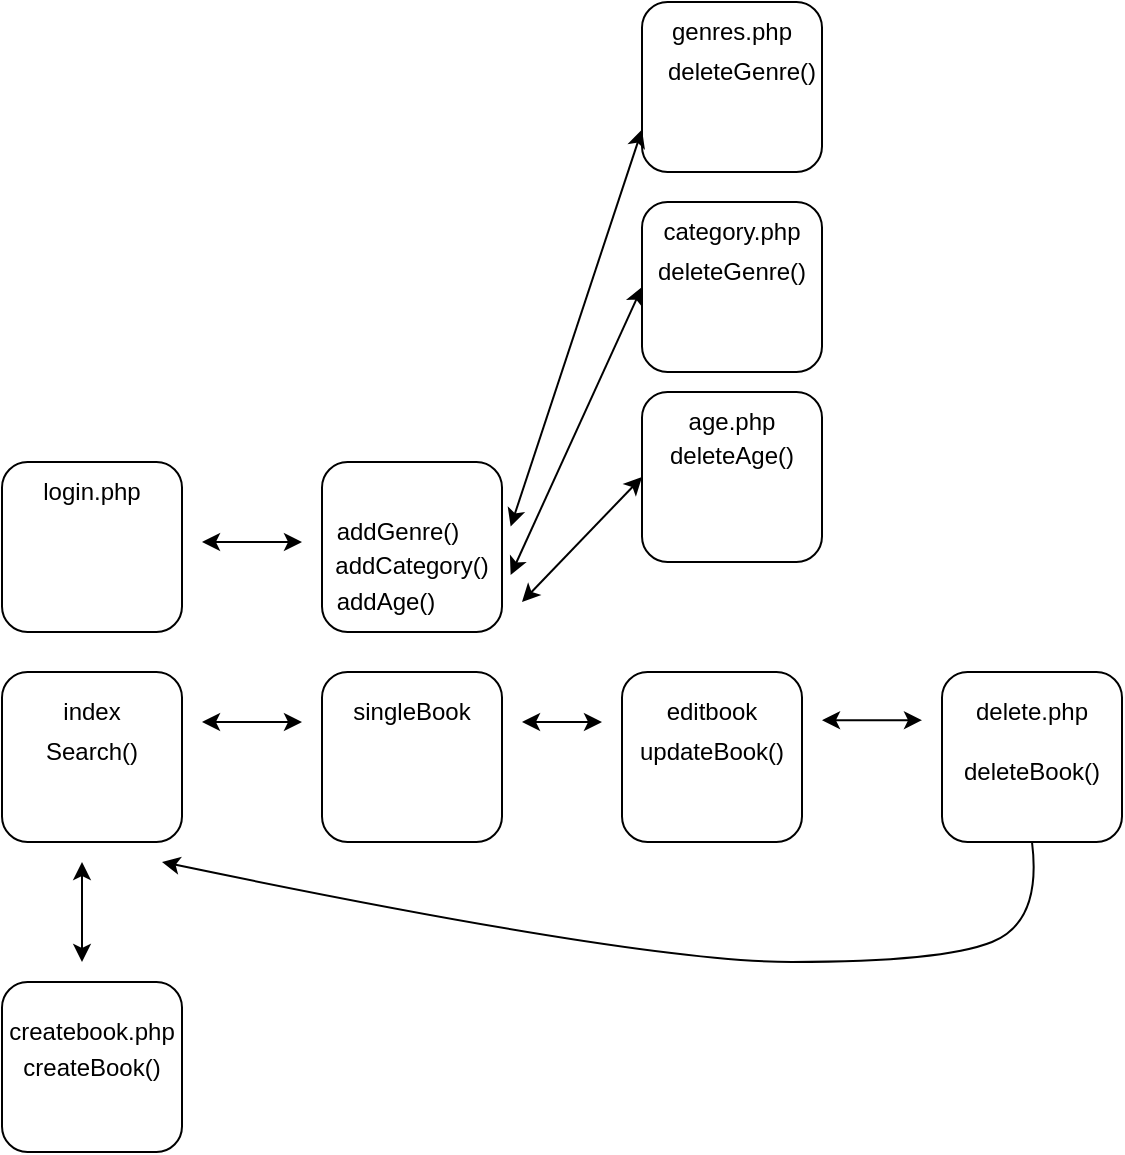 <mxfile version="20.8.17" type="onedrive" pages="4"><diagram id="C5RBs43oDa-KdzZeNtuy" name="Page-1"><mxGraphModel dx="722" dy="398" grid="1" gridSize="10" guides="1" tooltips="1" connect="1" arrows="1" fold="1" page="1" pageScale="1" pageWidth="827" pageHeight="1169" math="0" shadow="0"><root><mxCell id="WIyWlLk6GJQsqaUBKTNV-0"/><mxCell id="WIyWlLk6GJQsqaUBKTNV-1" parent="WIyWlLk6GJQsqaUBKTNV-0"/><mxCell id="ZoHgt3CBF_PtrNRYk5Ye-0" value="" style="rounded=1;whiteSpace=wrap;html=1;" vertex="1" parent="WIyWlLk6GJQsqaUBKTNV-1"><mxGeometry x="140" y="365" width="90" height="85" as="geometry"/></mxCell><mxCell id="ZoHgt3CBF_PtrNRYk5Ye-1" value="index" style="text;html=1;strokeColor=none;fillColor=none;align=center;verticalAlign=middle;whiteSpace=wrap;rounded=0;strokeWidth=4;" vertex="1" parent="WIyWlLk6GJQsqaUBKTNV-1"><mxGeometry x="155" y="370" width="60" height="30" as="geometry"/></mxCell><mxCell id="ZoHgt3CBF_PtrNRYk5Ye-5" value="" style="rounded=1;whiteSpace=wrap;html=1;" vertex="1" parent="WIyWlLk6GJQsqaUBKTNV-1"><mxGeometry x="300" y="365" width="90" height="85" as="geometry"/></mxCell><mxCell id="ZoHgt3CBF_PtrNRYk5Ye-6" value="singleBook" style="text;html=1;strokeColor=none;fillColor=none;align=center;verticalAlign=middle;whiteSpace=wrap;rounded=0;" vertex="1" parent="WIyWlLk6GJQsqaUBKTNV-1"><mxGeometry x="315" y="370" width="60" height="30" as="geometry"/></mxCell><mxCell id="ZoHgt3CBF_PtrNRYk5Ye-9" value="" style="rounded=1;whiteSpace=wrap;html=1;strokeColor=#000000;" vertex="1" parent="WIyWlLk6GJQsqaUBKTNV-1"><mxGeometry x="450" y="365" width="90" height="85" as="geometry"/></mxCell><mxCell id="ZoHgt3CBF_PtrNRYk5Ye-10" value="editbook" style="text;html=1;strokeColor=none;fillColor=none;align=center;verticalAlign=middle;whiteSpace=wrap;rounded=0;" vertex="1" parent="WIyWlLk6GJQsqaUBKTNV-1"><mxGeometry x="465" y="370" width="60" height="30" as="geometry"/></mxCell><mxCell id="8bCPog_SXZgcIsA_Pu5q-0" value="" style="endArrow=classic;startArrow=classic;html=1;rounded=0;" edge="1" parent="WIyWlLk6GJQsqaUBKTNV-1"><mxGeometry width="50" height="50" relative="1" as="geometry"><mxPoint x="240" y="390" as="sourcePoint"/><mxPoint x="290" y="390" as="targetPoint"/></mxGeometry></mxCell><mxCell id="8bCPog_SXZgcIsA_Pu5q-1" value="" style="endArrow=classic;startArrow=classic;html=1;rounded=0;" edge="1" parent="WIyWlLk6GJQsqaUBKTNV-1"><mxGeometry width="50" height="50" relative="1" as="geometry"><mxPoint x="400" y="390" as="sourcePoint"/><mxPoint x="440" y="390" as="targetPoint"/></mxGeometry></mxCell><mxCell id="8bCPog_SXZgcIsA_Pu5q-3" value="Search()" style="text;html=1;strokeColor=none;fillColor=none;align=center;verticalAlign=middle;whiteSpace=wrap;rounded=0;" vertex="1" parent="WIyWlLk6GJQsqaUBKTNV-1"><mxGeometry x="155" y="390" width="60" height="30" as="geometry"/></mxCell><mxCell id="8bCPog_SXZgcIsA_Pu5q-4" value="updateBook()" style="text;html=1;strokeColor=none;fillColor=none;align=center;verticalAlign=middle;whiteSpace=wrap;rounded=0;" vertex="1" parent="WIyWlLk6GJQsqaUBKTNV-1"><mxGeometry x="465" y="390" width="60" height="30" as="geometry"/></mxCell><mxCell id="8bCPog_SXZgcIsA_Pu5q-6" value="" style="endArrow=classic;startArrow=classic;html=1;rounded=0;" edge="1" parent="WIyWlLk6GJQsqaUBKTNV-1"><mxGeometry width="50" height="50" relative="1" as="geometry"><mxPoint x="180" y="460" as="sourcePoint"/><mxPoint x="180" y="510" as="targetPoint"/></mxGeometry></mxCell><mxCell id="8bCPog_SXZgcIsA_Pu5q-7" value="" style="rounded=1;whiteSpace=wrap;html=1;" vertex="1" parent="WIyWlLk6GJQsqaUBKTNV-1"><mxGeometry x="140" y="520" width="90" height="85" as="geometry"/></mxCell><mxCell id="8bCPog_SXZgcIsA_Pu5q-8" value="createbook.php" style="text;html=1;strokeColor=none;fillColor=none;align=center;verticalAlign=middle;whiteSpace=wrap;rounded=0;" vertex="1" parent="WIyWlLk6GJQsqaUBKTNV-1"><mxGeometry x="155" y="530" width="60" height="30" as="geometry"/></mxCell><mxCell id="8bCPog_SXZgcIsA_Pu5q-9" value="createBook()" style="text;html=1;strokeColor=none;fillColor=none;align=center;verticalAlign=middle;whiteSpace=wrap;rounded=0;" vertex="1" parent="WIyWlLk6GJQsqaUBKTNV-1"><mxGeometry x="155" y="547.5" width="60" height="30" as="geometry"/></mxCell><mxCell id="8bCPog_SXZgcIsA_Pu5q-10" value="" style="rounded=1;whiteSpace=wrap;html=1;" vertex="1" parent="WIyWlLk6GJQsqaUBKTNV-1"><mxGeometry x="140" y="260" width="90" height="85" as="geometry"/></mxCell><mxCell id="8bCPog_SXZgcIsA_Pu5q-11" value="login.php" style="text;html=1;strokeColor=none;fillColor=none;align=center;verticalAlign=middle;whiteSpace=wrap;rounded=0;" vertex="1" parent="WIyWlLk6GJQsqaUBKTNV-1"><mxGeometry x="155" y="260" width="60" height="30" as="geometry"/></mxCell><mxCell id="8bCPog_SXZgcIsA_Pu5q-12" value="" style="endArrow=classic;startArrow=classic;html=1;rounded=0;" edge="1" parent="WIyWlLk6GJQsqaUBKTNV-1"><mxGeometry width="50" height="50" relative="1" as="geometry"><mxPoint x="240" y="300" as="sourcePoint"/><mxPoint x="290" y="300" as="targetPoint"/></mxGeometry></mxCell><mxCell id="8bCPog_SXZgcIsA_Pu5q-13" value="" style="rounded=1;whiteSpace=wrap;html=1;" vertex="1" parent="WIyWlLk6GJQsqaUBKTNV-1"><mxGeometry x="300" y="260" width="90" height="85" as="geometry"/></mxCell><mxCell id="8bCPog_SXZgcIsA_Pu5q-15" value="addGenre()" style="text;html=1;strokeColor=none;fillColor=none;align=center;verticalAlign=middle;whiteSpace=wrap;rounded=0;" vertex="1" parent="WIyWlLk6GJQsqaUBKTNV-1"><mxGeometry x="308" y="280" width="60" height="30" as="geometry"/></mxCell><mxCell id="8bCPog_SXZgcIsA_Pu5q-16" value="addCategory()" style="text;html=1;strokeColor=none;fillColor=none;align=center;verticalAlign=middle;whiteSpace=wrap;rounded=0;" vertex="1" parent="WIyWlLk6GJQsqaUBKTNV-1"><mxGeometry x="315" y="297" width="60" height="30" as="geometry"/></mxCell><mxCell id="8bCPog_SXZgcIsA_Pu5q-17" value="addAge()" style="text;html=1;strokeColor=none;fillColor=none;align=center;verticalAlign=middle;whiteSpace=wrap;rounded=0;" vertex="1" parent="WIyWlLk6GJQsqaUBKTNV-1"><mxGeometry x="302" y="315" width="60" height="30" as="geometry"/></mxCell><mxCell id="8bCPog_SXZgcIsA_Pu5q-18" value="" style="rounded=1;whiteSpace=wrap;html=1;" vertex="1" parent="WIyWlLk6GJQsqaUBKTNV-1"><mxGeometry x="610" y="365" width="90" height="85" as="geometry"/></mxCell><mxCell id="8bCPog_SXZgcIsA_Pu5q-19" value="" style="endArrow=classic;startArrow=classic;html=1;rounded=0;" edge="1" parent="WIyWlLk6GJQsqaUBKTNV-1"><mxGeometry width="50" height="50" relative="1" as="geometry"><mxPoint x="550" y="389.09" as="sourcePoint"/><mxPoint x="600" y="389.09" as="targetPoint"/></mxGeometry></mxCell><mxCell id="8bCPog_SXZgcIsA_Pu5q-20" value="deleteBook()" style="text;html=1;strokeColor=none;fillColor=none;align=center;verticalAlign=middle;whiteSpace=wrap;rounded=0;" vertex="1" parent="WIyWlLk6GJQsqaUBKTNV-1"><mxGeometry x="625" y="400" width="60" height="30" as="geometry"/></mxCell><mxCell id="8bCPog_SXZgcIsA_Pu5q-21" value="delete.php" style="text;html=1;strokeColor=none;fillColor=none;align=center;verticalAlign=middle;whiteSpace=wrap;rounded=0;" vertex="1" parent="WIyWlLk6GJQsqaUBKTNV-1"><mxGeometry x="625" y="370" width="60" height="30" as="geometry"/></mxCell><mxCell id="8bCPog_SXZgcIsA_Pu5q-22" value="" style="rounded=1;whiteSpace=wrap;html=1;" vertex="1" parent="WIyWlLk6GJQsqaUBKTNV-1"><mxGeometry x="460" y="130" width="90" height="85" as="geometry"/></mxCell><mxCell id="8bCPog_SXZgcIsA_Pu5q-23" value="" style="endArrow=classic;startArrow=classic;html=1;rounded=0;entryX=0;entryY=0.5;entryDx=0;entryDy=0;" edge="1" parent="WIyWlLk6GJQsqaUBKTNV-1" target="8bCPog_SXZgcIsA_Pu5q-25"><mxGeometry width="50" height="50" relative="1" as="geometry"><mxPoint x="400" y="330" as="sourcePoint"/><mxPoint x="440" y="300" as="targetPoint"/></mxGeometry></mxCell><mxCell id="8bCPog_SXZgcIsA_Pu5q-25" value="" style="rounded=1;whiteSpace=wrap;html=1;" vertex="1" parent="WIyWlLk6GJQsqaUBKTNV-1"><mxGeometry x="460" y="225" width="90" height="85" as="geometry"/></mxCell><mxCell id="8bCPog_SXZgcIsA_Pu5q-26" value="" style="rounded=1;whiteSpace=wrap;html=1;" vertex="1" parent="WIyWlLk6GJQsqaUBKTNV-1"><mxGeometry x="460" y="30" width="90" height="85" as="geometry"/></mxCell><mxCell id="8bCPog_SXZgcIsA_Pu5q-27" value="" style="endArrow=classic;startArrow=classic;html=1;rounded=0;entryX=0;entryY=0.5;entryDx=0;entryDy=0;exitX=1.048;exitY=0.665;exitDx=0;exitDy=0;exitPerimeter=0;" edge="1" parent="WIyWlLk6GJQsqaUBKTNV-1" source="8bCPog_SXZgcIsA_Pu5q-13" target="8bCPog_SXZgcIsA_Pu5q-22"><mxGeometry width="50" height="50" relative="1" as="geometry"><mxPoint x="400" y="310" as="sourcePoint"/><mxPoint x="470" y="277.5" as="targetPoint"/></mxGeometry></mxCell><mxCell id="8bCPog_SXZgcIsA_Pu5q-28" value="" style="endArrow=classic;startArrow=classic;html=1;rounded=0;entryX=0;entryY=0.75;entryDx=0;entryDy=0;exitX=1.048;exitY=0.38;exitDx=0;exitDy=0;exitPerimeter=0;" edge="1" parent="WIyWlLk6GJQsqaUBKTNV-1" source="8bCPog_SXZgcIsA_Pu5q-13" target="8bCPog_SXZgcIsA_Pu5q-26"><mxGeometry width="50" height="50" relative="1" as="geometry"><mxPoint x="404.32" y="326.525" as="sourcePoint"/><mxPoint x="470" y="182.5" as="targetPoint"/></mxGeometry></mxCell><mxCell id="8bCPog_SXZgcIsA_Pu5q-29" value="genres.php" style="text;html=1;strokeColor=none;fillColor=none;align=center;verticalAlign=middle;whiteSpace=wrap;rounded=0;" vertex="1" parent="WIyWlLk6GJQsqaUBKTNV-1"><mxGeometry x="475" y="30" width="60" height="30" as="geometry"/></mxCell><mxCell id="8bCPog_SXZgcIsA_Pu5q-30" value="category.php" style="text;html=1;strokeColor=none;fillColor=none;align=center;verticalAlign=middle;whiteSpace=wrap;rounded=0;" vertex="1" parent="WIyWlLk6GJQsqaUBKTNV-1"><mxGeometry x="475" y="130" width="60" height="30" as="geometry"/></mxCell><mxCell id="8bCPog_SXZgcIsA_Pu5q-31" value="age.php" style="text;html=1;strokeColor=none;fillColor=none;align=center;verticalAlign=middle;whiteSpace=wrap;rounded=0;" vertex="1" parent="WIyWlLk6GJQsqaUBKTNV-1"><mxGeometry x="475" y="225" width="60" height="30" as="geometry"/></mxCell><mxCell id="8bCPog_SXZgcIsA_Pu5q-32" value="deleteGenre()" style="text;html=1;strokeColor=none;fillColor=none;align=center;verticalAlign=middle;whiteSpace=wrap;rounded=0;" vertex="1" parent="WIyWlLk6GJQsqaUBKTNV-1"><mxGeometry x="480" y="50" width="60" height="30" as="geometry"/></mxCell><mxCell id="8bCPog_SXZgcIsA_Pu5q-33" value="deleteGenre()" style="text;html=1;strokeColor=none;fillColor=none;align=center;verticalAlign=middle;whiteSpace=wrap;rounded=0;" vertex="1" parent="WIyWlLk6GJQsqaUBKTNV-1"><mxGeometry x="475" y="150" width="60" height="30" as="geometry"/></mxCell><mxCell id="8bCPog_SXZgcIsA_Pu5q-35" value="" style="curved=1;endArrow=classic;html=1;rounded=0;entryX=0.5;entryY=1;entryDx=0;entryDy=0;exitX=0.5;exitY=1;exitDx=0;exitDy=0;" edge="1" parent="WIyWlLk6GJQsqaUBKTNV-1" source="8bCPog_SXZgcIsA_Pu5q-18"><mxGeometry width="50" height="50" relative="1" as="geometry"><mxPoint x="460" y="430" as="sourcePoint"/><mxPoint x="220" y="460" as="targetPoint"/><Array as="points"><mxPoint x="660" y="490"/><mxPoint x="610" y="510"/><mxPoint x="460" y="510"/></Array></mxGeometry></mxCell><mxCell id="8bCPog_SXZgcIsA_Pu5q-36" value="deleteAge()" style="text;html=1;strokeColor=none;fillColor=none;align=center;verticalAlign=middle;whiteSpace=wrap;rounded=0;" vertex="1" parent="WIyWlLk6GJQsqaUBKTNV-1"><mxGeometry x="475" y="242" width="60" height="30" as="geometry"/></mxCell></root></mxGraphModel></diagram><diagram name="Wireframe" id="pz70sT7aWkJubT0MXI8R"><mxGraphModel dx="794" dy="1538" grid="1" gridSize="10" guides="1" tooltips="1" connect="1" arrows="1" fold="1" page="1" pageScale="1" pageWidth="850" pageHeight="1100" math="0" shadow="0"><root><mxCell id="0"/><mxCell id="1" parent="0"/><mxCell id="NFPfFwVlGEcA-jP8hmFt-1" value="" style="rounded=0;whiteSpace=wrap;html=1;" parent="1" vertex="1"><mxGeometry width="1090" height="3520" as="geometry"/></mxCell><mxCell id="NFPfFwVlGEcA-jP8hmFt-2" value="" style="rounded=0;whiteSpace=wrap;html=1;" parent="1" vertex="1"><mxGeometry y="-80" width="1090" height="480" as="geometry"/></mxCell><mxCell id="NFPfFwVlGEcA-jP8hmFt-3" value="" style="rounded=0;whiteSpace=wrap;html=1;" parent="1" vertex="1"><mxGeometry y="400" width="1090" height="320" as="geometry"/></mxCell><mxCell id="NFPfFwVlGEcA-jP8hmFt-5" value="" style="rounded=0;whiteSpace=wrap;html=1;" parent="1" vertex="1"><mxGeometry y="2221" width="1090" height="570" as="geometry"/></mxCell><mxCell id="NFPfFwVlGEcA-jP8hmFt-6" value="" style="ellipse;whiteSpace=wrap;html=1;aspect=fixed;" parent="1" vertex="1"><mxGeometry x="440" y="40" width="210" height="210" as="geometry"/></mxCell><mxCell id="NFPfFwVlGEcA-jP8hmFt-7" value="&lt;font style=&quot;font-size: 48px&quot;&gt;Molle - Hero for hire&lt;/font&gt;" style="text;html=1;strokeColor=none;fillColor=none;align=center;verticalAlign=middle;whiteSpace=wrap;rounded=0;" parent="1" vertex="1"><mxGeometry x="320" y="300" width="450" height="30" as="geometry"/></mxCell><mxCell id="NFPfFwVlGEcA-jP8hmFt-8" value="" style="shape=image;html=1;verticalAlign=top;verticalLabelPosition=bottom;labelBackgroundColor=#ffffff;imageAspect=0;aspect=fixed;image=https://cdn1.iconfinder.com/data/icons/user-pictures/100/unknown-128.png;fontSize=48;" parent="1" vertex="1"><mxGeometry x="445" y="45" width="200" height="200" as="geometry"/></mxCell><mxCell id="NFPfFwVlGEcA-jP8hmFt-10" value="Meaningful header text" style="text;html=1;strokeColor=none;fillColor=none;align=center;verticalAlign=middle;whiteSpace=wrap;rounded=0;fontSize=36;" parent="1" vertex="1"><mxGeometry x="360" y="450" width="370" height="30" as="geometry"/></mxCell><mxCell id="NFPfFwVlGEcA-jP8hmFt-11" value="&lt;font style=&quot;font-size: 18px&quot;&gt;Lorem ipsum dolor sit amet nulla. Lorem ipsum dolor sit amet nulla. Lorem ipsum dolor sit amet nulla. Lorem ipsum dolor sit amet nulla. Lorem ipsum dolor sit amet nulla. Lorem ipsum dolor sit amet nulla. Lorem ipsum dolor sit amet nulla. Lorem ipsum dolor sit amet nulla. Lorem ipsum dolor sit amet nulla. Lorem ipsum dolor sit amet nulla.&amp;nbsp;&lt;/font&gt;" style="text;html=1;strokeColor=none;fillColor=none;align=center;verticalAlign=middle;whiteSpace=wrap;rounded=0;fontSize=36;" parent="1" vertex="1"><mxGeometry x="160" y="590" width="750" height="30" as="geometry"/></mxCell><mxCell id="NFPfFwVlGEcA-jP8hmFt-28" value="" style="group" parent="1" vertex="1" connectable="0"><mxGeometry y="720" width="1090" height="510" as="geometry"/></mxCell><mxCell id="NFPfFwVlGEcA-jP8hmFt-4" value="" style="rounded=0;whiteSpace=wrap;html=1;" parent="NFPfFwVlGEcA-jP8hmFt-28" vertex="1"><mxGeometry width="1090" height="510" as="geometry"/></mxCell><mxCell id="NFPfFwVlGEcA-jP8hmFt-12" value="&lt;b&gt;&lt;font style=&quot;font-size: 20px&quot;&gt;Card title&lt;/font&gt;&lt;/b&gt;&lt;br style=&quot;font-size: 14px&quot;&gt;&lt;br style=&quot;font-size: 14px&quot;&gt;Some quick example text to build on the card title and make up the bulk of the card's content." style="html=1;shadow=0;dashed=0;shape=mxgraph.bootstrap.rrect;rSize=5;strokeColor=#DFDFDF;html=1;whiteSpace=wrap;fillColor=#ffffff;fontColor=#000000;verticalAlign=bottom;align=left;spacing=20;spacingBottom=50;fontSize=14;" parent="NFPfFwVlGEcA-jP8hmFt-28" vertex="1"><mxGeometry x="10" y="100" width="250" height="350" as="geometry"/></mxCell><mxCell id="NFPfFwVlGEcA-jP8hmFt-13" value="Image cap" style="html=1;shadow=0;dashed=0;shape=mxgraph.bootstrap.topButton;rSize=5;perimeter=none;whiteSpace=wrap;fillColor=#868E96;strokeColor=#DFDFDF;fontColor=#DEE2E6;resizeWidth=1;fontSize=18;" parent="NFPfFwVlGEcA-jP8hmFt-12" vertex="1"><mxGeometry width="250" height="180" relative="1" as="geometry"/></mxCell><mxCell id="NFPfFwVlGEcA-jP8hmFt-14" value="Go somewhere" style="html=1;shadow=0;dashed=0;shape=mxgraph.bootstrap.rrect;rSize=5;perimeter=none;whiteSpace=wrap;fillColor=#0085FC;strokeColor=none;fontColor=#ffffff;resizeWidth=1;fontSize=14;" parent="NFPfFwVlGEcA-jP8hmFt-12" vertex="1"><mxGeometry y="1" width="120" height="40" relative="1" as="geometry"><mxPoint x="20" y="-60" as="offset"/></mxGeometry></mxCell><mxCell id="NFPfFwVlGEcA-jP8hmFt-15" value="Latest programming projects" style="text;html=1;strokeColor=none;fillColor=none;align=center;verticalAlign=middle;whiteSpace=wrap;rounded=0;fontSize=36;" parent="NFPfFwVlGEcA-jP8hmFt-28" vertex="1"><mxGeometry x="280" y="30" width="530" height="30" as="geometry"/></mxCell><mxCell id="NFPfFwVlGEcA-jP8hmFt-19" value="&lt;b&gt;&lt;font style=&quot;font-size: 20px&quot;&gt;Card title&lt;/font&gt;&lt;/b&gt;&lt;br style=&quot;font-size: 14px&quot;&gt;&lt;br style=&quot;font-size: 14px&quot;&gt;Some quick example text to build on the card title and make up the bulk of the card's content." style="html=1;shadow=0;dashed=0;shape=mxgraph.bootstrap.rrect;rSize=5;strokeColor=#DFDFDF;html=1;whiteSpace=wrap;fillColor=#ffffff;fontColor=#000000;verticalAlign=bottom;align=left;spacing=20;spacingBottom=50;fontSize=14;" parent="NFPfFwVlGEcA-jP8hmFt-28" vertex="1"><mxGeometry x="280" y="100" width="250" height="350" as="geometry"/></mxCell><mxCell id="NFPfFwVlGEcA-jP8hmFt-20" value="Image cap" style="html=1;shadow=0;dashed=0;shape=mxgraph.bootstrap.topButton;rSize=5;perimeter=none;whiteSpace=wrap;fillColor=#868E96;strokeColor=#DFDFDF;fontColor=#DEE2E6;resizeWidth=1;fontSize=18;" parent="NFPfFwVlGEcA-jP8hmFt-19" vertex="1"><mxGeometry width="250" height="180" relative="1" as="geometry"/></mxCell><mxCell id="NFPfFwVlGEcA-jP8hmFt-21" value="Go somewhere" style="html=1;shadow=0;dashed=0;shape=mxgraph.bootstrap.rrect;rSize=5;perimeter=none;whiteSpace=wrap;fillColor=#0085FC;strokeColor=none;fontColor=#ffffff;resizeWidth=1;fontSize=14;" parent="NFPfFwVlGEcA-jP8hmFt-19" vertex="1"><mxGeometry y="1" width="120" height="40" relative="1" as="geometry"><mxPoint x="20" y="-60" as="offset"/></mxGeometry></mxCell><mxCell id="NFPfFwVlGEcA-jP8hmFt-22" value="&lt;b&gt;&lt;font style=&quot;font-size: 20px&quot;&gt;Card title&lt;/font&gt;&lt;/b&gt;&lt;br style=&quot;font-size: 14px&quot;&gt;&lt;br style=&quot;font-size: 14px&quot;&gt;Some quick example text to build on the card title and make up the bulk of the card's content." style="html=1;shadow=0;dashed=0;shape=mxgraph.bootstrap.rrect;rSize=5;strokeColor=#DFDFDF;html=1;whiteSpace=wrap;fillColor=#ffffff;fontColor=#000000;verticalAlign=bottom;align=left;spacing=20;spacingBottom=50;fontSize=14;" parent="NFPfFwVlGEcA-jP8hmFt-28" vertex="1"><mxGeometry x="550" y="100" width="250" height="350" as="geometry"/></mxCell><mxCell id="NFPfFwVlGEcA-jP8hmFt-23" value="Image cap" style="html=1;shadow=0;dashed=0;shape=mxgraph.bootstrap.topButton;rSize=5;perimeter=none;whiteSpace=wrap;fillColor=#868E96;strokeColor=#DFDFDF;fontColor=#DEE2E6;resizeWidth=1;fontSize=18;" parent="NFPfFwVlGEcA-jP8hmFt-22" vertex="1"><mxGeometry width="250" height="180" relative="1" as="geometry"/></mxCell><mxCell id="NFPfFwVlGEcA-jP8hmFt-24" value="Go somewhere" style="html=1;shadow=0;dashed=0;shape=mxgraph.bootstrap.rrect;rSize=5;perimeter=none;whiteSpace=wrap;fillColor=#0085FC;strokeColor=none;fontColor=#ffffff;resizeWidth=1;fontSize=14;" parent="NFPfFwVlGEcA-jP8hmFt-22" vertex="1"><mxGeometry y="1" width="120" height="40" relative="1" as="geometry"><mxPoint x="20" y="-60" as="offset"/></mxGeometry></mxCell><mxCell id="NFPfFwVlGEcA-jP8hmFt-25" value="&lt;b&gt;&lt;font style=&quot;font-size: 20px&quot;&gt;Card title&lt;/font&gt;&lt;/b&gt;&lt;br style=&quot;font-size: 14px&quot;&gt;&lt;br style=&quot;font-size: 14px&quot;&gt;Some quick example text to build on the card title and make up the bulk of the card's content." style="html=1;shadow=0;dashed=0;shape=mxgraph.bootstrap.rrect;rSize=5;strokeColor=#DFDFDF;html=1;whiteSpace=wrap;fillColor=#ffffff;fontColor=#000000;verticalAlign=bottom;align=left;spacing=20;spacingBottom=50;fontSize=14;" parent="NFPfFwVlGEcA-jP8hmFt-28" vertex="1"><mxGeometry x="820" y="100" width="250" height="350" as="geometry"/></mxCell><mxCell id="NFPfFwVlGEcA-jP8hmFt-26" value="Image cap" style="html=1;shadow=0;dashed=0;shape=mxgraph.bootstrap.topButton;rSize=5;perimeter=none;whiteSpace=wrap;fillColor=#868E96;strokeColor=#DFDFDF;fontColor=#DEE2E6;resizeWidth=1;fontSize=18;" parent="NFPfFwVlGEcA-jP8hmFt-25" vertex="1"><mxGeometry width="250" height="180" relative="1" as="geometry"/></mxCell><mxCell id="NFPfFwVlGEcA-jP8hmFt-27" value="Go somewhere" style="html=1;shadow=0;dashed=0;shape=mxgraph.bootstrap.rrect;rSize=5;perimeter=none;whiteSpace=wrap;fillColor=#0085FC;strokeColor=none;fontColor=#ffffff;resizeWidth=1;fontSize=14;" parent="NFPfFwVlGEcA-jP8hmFt-25" vertex="1"><mxGeometry y="1" width="120" height="40" relative="1" as="geometry"><mxPoint x="20" y="-60" as="offset"/></mxGeometry></mxCell><mxCell id="NFPfFwVlGEcA-jP8hmFt-29" value="" style="group" parent="1" vertex="1" connectable="0"><mxGeometry y="1230" width="1090" height="510" as="geometry"/></mxCell><mxCell id="NFPfFwVlGEcA-jP8hmFt-30" value="" style="rounded=0;whiteSpace=wrap;html=1;" parent="NFPfFwVlGEcA-jP8hmFt-29" vertex="1"><mxGeometry width="1090" height="510" as="geometry"/></mxCell><mxCell id="NFPfFwVlGEcA-jP8hmFt-31" value="&lt;b&gt;&lt;font style=&quot;font-size: 20px&quot;&gt;Card title&lt;/font&gt;&lt;/b&gt;&lt;br style=&quot;font-size: 14px&quot;&gt;&lt;br style=&quot;font-size: 14px&quot;&gt;Some quick example text to build on the card title and make up the bulk of the card's content." style="html=1;shadow=0;dashed=0;shape=mxgraph.bootstrap.rrect;rSize=5;strokeColor=#DFDFDF;html=1;whiteSpace=wrap;fillColor=#ffffff;fontColor=#000000;verticalAlign=bottom;align=left;spacing=20;spacingBottom=50;fontSize=14;" parent="NFPfFwVlGEcA-jP8hmFt-29" vertex="1"><mxGeometry x="10" y="100" width="250" height="350" as="geometry"/></mxCell><mxCell id="NFPfFwVlGEcA-jP8hmFt-32" value="Image cap" style="html=1;shadow=0;dashed=0;shape=mxgraph.bootstrap.topButton;rSize=5;perimeter=none;whiteSpace=wrap;fillColor=#868E96;strokeColor=#DFDFDF;fontColor=#DEE2E6;resizeWidth=1;fontSize=18;" parent="NFPfFwVlGEcA-jP8hmFt-31" vertex="1"><mxGeometry width="250" height="180" relative="1" as="geometry"/></mxCell><mxCell id="NFPfFwVlGEcA-jP8hmFt-33" value="Go somewhere" style="html=1;shadow=0;dashed=0;shape=mxgraph.bootstrap.rrect;rSize=5;perimeter=none;whiteSpace=wrap;fillColor=#0085FC;strokeColor=none;fontColor=#ffffff;resizeWidth=1;fontSize=14;" parent="NFPfFwVlGEcA-jP8hmFt-31" vertex="1"><mxGeometry y="1" width="120" height="40" relative="1" as="geometry"><mxPoint x="20" y="-60" as="offset"/></mxGeometry></mxCell><mxCell id="NFPfFwVlGEcA-jP8hmFt-34" value="Latest webdesign projects" style="text;html=1;strokeColor=none;fillColor=none;align=center;verticalAlign=middle;whiteSpace=wrap;rounded=0;fontSize=36;" parent="NFPfFwVlGEcA-jP8hmFt-29" vertex="1"><mxGeometry x="280" y="30" width="530" height="30" as="geometry"/></mxCell><mxCell id="NFPfFwVlGEcA-jP8hmFt-35" value="&lt;b&gt;&lt;font style=&quot;font-size: 20px&quot;&gt;Card title&lt;/font&gt;&lt;/b&gt;&lt;br style=&quot;font-size: 14px&quot;&gt;&lt;br style=&quot;font-size: 14px&quot;&gt;Some quick example text to build on the card title and make up the bulk of the card's content." style="html=1;shadow=0;dashed=0;shape=mxgraph.bootstrap.rrect;rSize=5;strokeColor=#DFDFDF;html=1;whiteSpace=wrap;fillColor=#ffffff;fontColor=#000000;verticalAlign=bottom;align=left;spacing=20;spacingBottom=50;fontSize=14;" parent="NFPfFwVlGEcA-jP8hmFt-29" vertex="1"><mxGeometry x="280" y="100" width="250" height="350" as="geometry"/></mxCell><mxCell id="NFPfFwVlGEcA-jP8hmFt-36" value="Image cap" style="html=1;shadow=0;dashed=0;shape=mxgraph.bootstrap.topButton;rSize=5;perimeter=none;whiteSpace=wrap;fillColor=#868E96;strokeColor=#DFDFDF;fontColor=#DEE2E6;resizeWidth=1;fontSize=18;" parent="NFPfFwVlGEcA-jP8hmFt-35" vertex="1"><mxGeometry width="250" height="180" relative="1" as="geometry"/></mxCell><mxCell id="NFPfFwVlGEcA-jP8hmFt-37" value="Go somewhere" style="html=1;shadow=0;dashed=0;shape=mxgraph.bootstrap.rrect;rSize=5;perimeter=none;whiteSpace=wrap;fillColor=#0085FC;strokeColor=none;fontColor=#ffffff;resizeWidth=1;fontSize=14;" parent="NFPfFwVlGEcA-jP8hmFt-35" vertex="1"><mxGeometry y="1" width="120" height="40" relative="1" as="geometry"><mxPoint x="20" y="-60" as="offset"/></mxGeometry></mxCell><mxCell id="NFPfFwVlGEcA-jP8hmFt-38" value="&lt;b&gt;&lt;font style=&quot;font-size: 20px&quot;&gt;Card title&lt;/font&gt;&lt;/b&gt;&lt;br style=&quot;font-size: 14px&quot;&gt;&lt;br style=&quot;font-size: 14px&quot;&gt;Some quick example text to build on the card title and make up the bulk of the card's content." style="html=1;shadow=0;dashed=0;shape=mxgraph.bootstrap.rrect;rSize=5;strokeColor=#DFDFDF;html=1;whiteSpace=wrap;fillColor=#ffffff;fontColor=#000000;verticalAlign=bottom;align=left;spacing=20;spacingBottom=50;fontSize=14;" parent="NFPfFwVlGEcA-jP8hmFt-29" vertex="1"><mxGeometry x="550" y="100" width="250" height="350" as="geometry"/></mxCell><mxCell id="NFPfFwVlGEcA-jP8hmFt-39" value="Image cap" style="html=1;shadow=0;dashed=0;shape=mxgraph.bootstrap.topButton;rSize=5;perimeter=none;whiteSpace=wrap;fillColor=#868E96;strokeColor=#DFDFDF;fontColor=#DEE2E6;resizeWidth=1;fontSize=18;" parent="NFPfFwVlGEcA-jP8hmFt-38" vertex="1"><mxGeometry width="250" height="180" relative="1" as="geometry"/></mxCell><mxCell id="NFPfFwVlGEcA-jP8hmFt-40" value="Go somewhere" style="html=1;shadow=0;dashed=0;shape=mxgraph.bootstrap.rrect;rSize=5;perimeter=none;whiteSpace=wrap;fillColor=#0085FC;strokeColor=none;fontColor=#ffffff;resizeWidth=1;fontSize=14;" parent="NFPfFwVlGEcA-jP8hmFt-38" vertex="1"><mxGeometry y="1" width="120" height="40" relative="1" as="geometry"><mxPoint x="20" y="-60" as="offset"/></mxGeometry></mxCell><mxCell id="NFPfFwVlGEcA-jP8hmFt-41" value="&lt;b&gt;&lt;font style=&quot;font-size: 20px&quot;&gt;Card title&lt;/font&gt;&lt;/b&gt;&lt;br style=&quot;font-size: 14px&quot;&gt;&lt;br style=&quot;font-size: 14px&quot;&gt;Some quick example text to build on the card title and make up the bulk of the card's content." style="html=1;shadow=0;dashed=0;shape=mxgraph.bootstrap.rrect;rSize=5;strokeColor=#DFDFDF;html=1;whiteSpace=wrap;fillColor=#ffffff;fontColor=#000000;verticalAlign=bottom;align=left;spacing=20;spacingBottom=50;fontSize=14;" parent="NFPfFwVlGEcA-jP8hmFt-29" vertex="1"><mxGeometry x="820" y="100" width="250" height="350" as="geometry"/></mxCell><mxCell id="NFPfFwVlGEcA-jP8hmFt-42" value="Image cap" style="html=1;shadow=0;dashed=0;shape=mxgraph.bootstrap.topButton;rSize=5;perimeter=none;whiteSpace=wrap;fillColor=#868E96;strokeColor=#DFDFDF;fontColor=#DEE2E6;resizeWidth=1;fontSize=18;" parent="NFPfFwVlGEcA-jP8hmFt-41" vertex="1"><mxGeometry width="250" height="180" relative="1" as="geometry"/></mxCell><mxCell id="NFPfFwVlGEcA-jP8hmFt-43" value="Go somewhere" style="html=1;shadow=0;dashed=0;shape=mxgraph.bootstrap.rrect;rSize=5;perimeter=none;whiteSpace=wrap;fillColor=#0085FC;strokeColor=none;fontColor=#ffffff;resizeWidth=1;fontSize=14;" parent="NFPfFwVlGEcA-jP8hmFt-41" vertex="1"><mxGeometry y="1" width="120" height="40" relative="1" as="geometry"><mxPoint x="20" y="-60" as="offset"/></mxGeometry></mxCell><mxCell id="NFPfFwVlGEcA-jP8hmFt-47" value="" style="group" parent="1" vertex="1" connectable="0"><mxGeometry y="1740" width="1090" height="510" as="geometry"/></mxCell><mxCell id="NFPfFwVlGEcA-jP8hmFt-48" value="" style="rounded=0;whiteSpace=wrap;html=1;" parent="NFPfFwVlGEcA-jP8hmFt-47" vertex="1"><mxGeometry width="1090" height="510" as="geometry"/></mxCell><mxCell id="NFPfFwVlGEcA-jP8hmFt-49" value="&lt;b&gt;&lt;font style=&quot;font-size: 20px&quot;&gt;Card title&lt;/font&gt;&lt;/b&gt;&lt;br style=&quot;font-size: 14px&quot;&gt;&lt;br style=&quot;font-size: 14px&quot;&gt;Some quick example text to build on the card title and make up the bulk of the card's content." style="html=1;shadow=0;dashed=0;shape=mxgraph.bootstrap.rrect;rSize=5;strokeColor=#DFDFDF;html=1;whiteSpace=wrap;fillColor=#ffffff;fontColor=#000000;verticalAlign=bottom;align=left;spacing=20;spacingBottom=50;fontSize=14;" parent="NFPfFwVlGEcA-jP8hmFt-47" vertex="1"><mxGeometry x="10" y="100" width="250" height="350" as="geometry"/></mxCell><mxCell id="NFPfFwVlGEcA-jP8hmFt-50" value="Image cap" style="html=1;shadow=0;dashed=0;shape=mxgraph.bootstrap.topButton;rSize=5;perimeter=none;whiteSpace=wrap;fillColor=#868E96;strokeColor=#DFDFDF;fontColor=#DEE2E6;resizeWidth=1;fontSize=18;" parent="NFPfFwVlGEcA-jP8hmFt-49" vertex="1"><mxGeometry width="250" height="180" relative="1" as="geometry"/></mxCell><mxCell id="NFPfFwVlGEcA-jP8hmFt-51" value="Go somewhere" style="html=1;shadow=0;dashed=0;shape=mxgraph.bootstrap.rrect;rSize=5;perimeter=none;whiteSpace=wrap;fillColor=#0085FC;strokeColor=none;fontColor=#ffffff;resizeWidth=1;fontSize=14;" parent="NFPfFwVlGEcA-jP8hmFt-49" vertex="1"><mxGeometry y="1" width="120" height="40" relative="1" as="geometry"><mxPoint x="20" y="-60" as="offset"/></mxGeometry></mxCell><mxCell id="NFPfFwVlGEcA-jP8hmFt-52" value="Latest GFX projects" style="text;html=1;strokeColor=none;fillColor=none;align=center;verticalAlign=middle;whiteSpace=wrap;rounded=0;fontSize=36;" parent="NFPfFwVlGEcA-jP8hmFt-47" vertex="1"><mxGeometry x="280" y="30" width="530" height="30" as="geometry"/></mxCell><mxCell id="NFPfFwVlGEcA-jP8hmFt-53" value="&lt;b&gt;&lt;font style=&quot;font-size: 20px&quot;&gt;Card title&lt;/font&gt;&lt;/b&gt;&lt;br style=&quot;font-size: 14px&quot;&gt;&lt;br style=&quot;font-size: 14px&quot;&gt;Some quick example text to build on the card title and make up the bulk of the card's content." style="html=1;shadow=0;dashed=0;shape=mxgraph.bootstrap.rrect;rSize=5;strokeColor=#DFDFDF;html=1;whiteSpace=wrap;fillColor=#ffffff;fontColor=#000000;verticalAlign=bottom;align=left;spacing=20;spacingBottom=50;fontSize=14;" parent="NFPfFwVlGEcA-jP8hmFt-47" vertex="1"><mxGeometry x="280" y="100" width="250" height="350" as="geometry"/></mxCell><mxCell id="NFPfFwVlGEcA-jP8hmFt-54" value="Image cap" style="html=1;shadow=0;dashed=0;shape=mxgraph.bootstrap.topButton;rSize=5;perimeter=none;whiteSpace=wrap;fillColor=#868E96;strokeColor=#DFDFDF;fontColor=#DEE2E6;resizeWidth=1;fontSize=18;" parent="NFPfFwVlGEcA-jP8hmFt-53" vertex="1"><mxGeometry width="250" height="180" relative="1" as="geometry"/></mxCell><mxCell id="NFPfFwVlGEcA-jP8hmFt-55" value="Go somewhere" style="html=1;shadow=0;dashed=0;shape=mxgraph.bootstrap.rrect;rSize=5;perimeter=none;whiteSpace=wrap;fillColor=#0085FC;strokeColor=none;fontColor=#ffffff;resizeWidth=1;fontSize=14;" parent="NFPfFwVlGEcA-jP8hmFt-53" vertex="1"><mxGeometry y="1" width="120" height="40" relative="1" as="geometry"><mxPoint x="20" y="-60" as="offset"/></mxGeometry></mxCell><mxCell id="NFPfFwVlGEcA-jP8hmFt-56" value="&lt;b&gt;&lt;font style=&quot;font-size: 20px&quot;&gt;Card title&lt;/font&gt;&lt;/b&gt;&lt;br style=&quot;font-size: 14px&quot;&gt;&lt;br style=&quot;font-size: 14px&quot;&gt;Some quick example text to build on the card title and make up the bulk of the card's content." style="html=1;shadow=0;dashed=0;shape=mxgraph.bootstrap.rrect;rSize=5;strokeColor=#DFDFDF;html=1;whiteSpace=wrap;fillColor=#ffffff;fontColor=#000000;verticalAlign=bottom;align=left;spacing=20;spacingBottom=50;fontSize=14;" parent="NFPfFwVlGEcA-jP8hmFt-47" vertex="1"><mxGeometry x="550" y="100" width="250" height="350" as="geometry"/></mxCell><mxCell id="NFPfFwVlGEcA-jP8hmFt-57" value="Image cap" style="html=1;shadow=0;dashed=0;shape=mxgraph.bootstrap.topButton;rSize=5;perimeter=none;whiteSpace=wrap;fillColor=#868E96;strokeColor=#DFDFDF;fontColor=#DEE2E6;resizeWidth=1;fontSize=18;" parent="NFPfFwVlGEcA-jP8hmFt-56" vertex="1"><mxGeometry width="250" height="180" relative="1" as="geometry"/></mxCell><mxCell id="NFPfFwVlGEcA-jP8hmFt-58" value="Go somewhere" style="html=1;shadow=0;dashed=0;shape=mxgraph.bootstrap.rrect;rSize=5;perimeter=none;whiteSpace=wrap;fillColor=#0085FC;strokeColor=none;fontColor=#ffffff;resizeWidth=1;fontSize=14;" parent="NFPfFwVlGEcA-jP8hmFt-56" vertex="1"><mxGeometry y="1" width="120" height="40" relative="1" as="geometry"><mxPoint x="20" y="-60" as="offset"/></mxGeometry></mxCell><mxCell id="NFPfFwVlGEcA-jP8hmFt-59" value="&lt;b&gt;&lt;font style=&quot;font-size: 20px&quot;&gt;Card title&lt;/font&gt;&lt;/b&gt;&lt;br style=&quot;font-size: 14px&quot;&gt;&lt;br style=&quot;font-size: 14px&quot;&gt;Some quick example text to build on the card title and make up the bulk of the card's content." style="html=1;shadow=0;dashed=0;shape=mxgraph.bootstrap.rrect;rSize=5;strokeColor=#DFDFDF;html=1;whiteSpace=wrap;fillColor=#ffffff;fontColor=#000000;verticalAlign=bottom;align=left;spacing=20;spacingBottom=50;fontSize=14;" parent="NFPfFwVlGEcA-jP8hmFt-47" vertex="1"><mxGeometry x="820" y="100" width="250" height="350" as="geometry"/></mxCell><mxCell id="NFPfFwVlGEcA-jP8hmFt-60" value="Image cap" style="html=1;shadow=0;dashed=0;shape=mxgraph.bootstrap.topButton;rSize=5;perimeter=none;whiteSpace=wrap;fillColor=#868E96;strokeColor=#DFDFDF;fontColor=#DEE2E6;resizeWidth=1;fontSize=18;" parent="NFPfFwVlGEcA-jP8hmFt-59" vertex="1"><mxGeometry width="250" height="180" relative="1" as="geometry"/></mxCell><mxCell id="NFPfFwVlGEcA-jP8hmFt-61" value="Go somewhere" style="html=1;shadow=0;dashed=0;shape=mxgraph.bootstrap.rrect;rSize=5;perimeter=none;whiteSpace=wrap;fillColor=#0085FC;strokeColor=none;fontColor=#ffffff;resizeWidth=1;fontSize=14;" parent="NFPfFwVlGEcA-jP8hmFt-59" vertex="1"><mxGeometry y="1" width="120" height="40" relative="1" as="geometry"><mxPoint x="20" y="-60" as="offset"/></mxGeometry></mxCell><mxCell id="NFPfFwVlGEcA-jP8hmFt-62" value="What are my skills?" style="text;html=1;strokeColor=none;fillColor=none;align=center;verticalAlign=middle;whiteSpace=wrap;rounded=0;fontSize=36;" parent="1" vertex="1"><mxGeometry x="270" y="2270" width="530" height="30" as="geometry"/></mxCell><mxCell id="NFPfFwVlGEcA-jP8hmFt-63" value="" style="shape=image;html=1;verticalAlign=top;verticalLabelPosition=bottom;labelBackgroundColor=#ffffff;imageAspect=0;aspect=fixed;image=https://cdn0.iconfinder.com/data/icons/logos-microsoft-office-365/128/Microsoft_Office_Mesa_de_trabajo_1-128.png;fontSize=18;" parent="1" vertex="1"><mxGeometry x="370" y="2446" width="100" height="100" as="geometry"/></mxCell><mxCell id="NFPfFwVlGEcA-jP8hmFt-64" value="&lt;b&gt;Word&lt;/b&gt;&lt;br&gt;Expert: 1000h+" style="text;html=1;strokeColor=none;fillColor=none;align=center;verticalAlign=middle;whiteSpace=wrap;rounded=0;fontSize=18;" parent="1" vertex="1"><mxGeometry x="350" y="2556" width="150" height="30" as="geometry"/></mxCell><mxCell id="NFPfFwVlGEcA-jP8hmFt-66" value="&lt;b&gt;Word&lt;/b&gt;&lt;br&gt;Expert: 1000h+" style="text;html=1;strokeColor=none;fillColor=none;align=center;verticalAlign=middle;whiteSpace=wrap;rounded=0;fontSize=18;" parent="1" vertex="1"><mxGeometry x="540" y="2556" width="150" height="30" as="geometry"/></mxCell><mxCell id="NFPfFwVlGEcA-jP8hmFt-67" value="" style="shape=image;html=1;verticalAlign=top;verticalLabelPosition=bottom;labelBackgroundColor=#ffffff;imageAspect=0;aspect=fixed;image=https://cdn2.iconfinder.com/data/icons/adobe-icons-professional/64/Ps.png;fontSize=18;" parent="1" vertex="1"><mxGeometry x="565" y="2446" width="100" height="100" as="geometry"/></mxCell><mxCell id="NFPfFwVlGEcA-jP8hmFt-68" value="&lt;font style=&quot;font-size: 24px&quot;&gt;Programs&lt;/font&gt;" style="text;html=1;strokeColor=none;fillColor=none;align=center;verticalAlign=middle;whiteSpace=wrap;rounded=0;fontSize=36;" parent="1" vertex="1"><mxGeometry x="260" y="2360" width="530" height="30" as="geometry"/></mxCell><mxCell id="NFPfFwVlGEcA-jP8hmFt-69" value="" style="shape=image;html=1;verticalAlign=top;verticalLabelPosition=bottom;labelBackgroundColor=#ffffff;imageAspect=0;aspect=fixed;image=https://cdn0.iconfinder.com/data/icons/logos-microsoft-office-365/128/Microsoft_Office_Mesa_de_trabajo_1-128.png;fontSize=18;" parent="1" vertex="1"><mxGeometry x="360" y="2686" width="100" height="100" as="geometry"/></mxCell><mxCell id="NFPfFwVlGEcA-jP8hmFt-70" value="&lt;b&gt;Word&lt;/b&gt;&lt;br&gt;Expert: 1000h+" style="text;html=1;strokeColor=none;fillColor=none;align=center;verticalAlign=middle;whiteSpace=wrap;rounded=0;fontSize=18;" parent="1" vertex="1"><mxGeometry x="340" y="2796" width="150" height="30" as="geometry"/></mxCell><mxCell id="NFPfFwVlGEcA-jP8hmFt-71" value="&lt;b&gt;Word&lt;/b&gt;&lt;br&gt;Expert: 1000h+" style="text;html=1;strokeColor=none;fillColor=none;align=center;verticalAlign=middle;whiteSpace=wrap;rounded=0;fontSize=18;" parent="1" vertex="1"><mxGeometry x="530" y="2796" width="150" height="30" as="geometry"/></mxCell><mxCell id="NFPfFwVlGEcA-jP8hmFt-72" value="" style="shape=image;html=1;verticalAlign=top;verticalLabelPosition=bottom;labelBackgroundColor=#ffffff;imageAspect=0;aspect=fixed;image=https://cdn2.iconfinder.com/data/icons/adobe-icons-professional/64/Ps.png;fontSize=18;" parent="1" vertex="1"><mxGeometry x="555" y="2686" width="100" height="100" as="geometry"/></mxCell><mxCell id="NFPfFwVlGEcA-jP8hmFt-73" value="&lt;span style=&quot;font-size: 24px&quot;&gt;Languages&lt;/span&gt;" style="text;html=1;strokeColor=none;fillColor=none;align=center;verticalAlign=middle;whiteSpace=wrap;rounded=0;fontSize=36;" parent="1" vertex="1"><mxGeometry x="250" y="2600" width="530" height="30" as="geometry"/></mxCell><mxCell id="NFPfFwVlGEcA-jP8hmFt-74" value="" style="shape=image;html=1;verticalAlign=top;verticalLabelPosition=bottom;labelBackgroundColor=#ffffff;imageAspect=0;aspect=fixed;image=https://cdn0.iconfinder.com/data/icons/logos-microsoft-office-365/128/Microsoft_Office_Mesa_de_trabajo_1-128.png;fontSize=18;" parent="1" vertex="1"><mxGeometry x="350" y="2956" width="100" height="100" as="geometry"/></mxCell><mxCell id="NFPfFwVlGEcA-jP8hmFt-75" value="&lt;b&gt;Word&lt;/b&gt;&lt;br&gt;Expert: 1000h+" style="text;html=1;strokeColor=none;fillColor=none;align=center;verticalAlign=middle;whiteSpace=wrap;rounded=0;fontSize=18;" parent="1" vertex="1"><mxGeometry x="330" y="3066" width="150" height="30" as="geometry"/></mxCell><mxCell id="NFPfFwVlGEcA-jP8hmFt-76" value="&lt;b&gt;Word&lt;/b&gt;&lt;br&gt;Expert: 1000h+" style="text;html=1;strokeColor=none;fillColor=none;align=center;verticalAlign=middle;whiteSpace=wrap;rounded=0;fontSize=18;" parent="1" vertex="1"><mxGeometry x="520" y="3066" width="150" height="30" as="geometry"/></mxCell><mxCell id="NFPfFwVlGEcA-jP8hmFt-77" value="" style="shape=image;html=1;verticalAlign=top;verticalLabelPosition=bottom;labelBackgroundColor=#ffffff;imageAspect=0;aspect=fixed;image=https://cdn2.iconfinder.com/data/icons/adobe-icons-professional/64/Ps.png;fontSize=18;" parent="1" vertex="1"><mxGeometry x="545" y="2956" width="100" height="100" as="geometry"/></mxCell><mxCell id="NFPfFwVlGEcA-jP8hmFt-78" value="&lt;font style=&quot;font-size: 24px&quot;&gt;Programming&lt;/font&gt;" style="text;html=1;strokeColor=none;fillColor=none;align=center;verticalAlign=middle;whiteSpace=wrap;rounded=0;fontSize=36;" parent="1" vertex="1"><mxGeometry x="240" y="2870" width="530" height="30" as="geometry"/></mxCell><mxCell id="NFPfFwVlGEcA-jP8hmFt-79" value="" style="rounded=0;whiteSpace=wrap;html=1;fontSize=24;" parent="1" vertex="1"><mxGeometry y="-80" width="1090" height="60" as="geometry"/></mxCell><mxCell id="NFPfFwVlGEcA-jP8hmFt-94" value="" style="strokeWidth=1;shadow=0;dashed=0;align=center;html=1;shape=mxgraph.mockup.forms.rrect;rSize=0;strokeColor=#999999;fontSize=24;" parent="1" vertex="1"><mxGeometry y="-80" width="1090" height="60" as="geometry"/></mxCell><mxCell id="NFPfFwVlGEcA-jP8hmFt-95" value="Home" style="strokeColor=inherit;fillColor=inherit;gradientColor=inherit;strokeWidth=1;shadow=0;dashed=0;align=center;html=1;shape=mxgraph.mockup.forms.rrect;rSize=0;fontSize=17;fontColor=#666666;" parent="NFPfFwVlGEcA-jP8hmFt-94" vertex="1"><mxGeometry width="181.667" height="60" as="geometry"/></mxCell><mxCell id="NFPfFwVlGEcA-jP8hmFt-96" value="Projects" style="strokeColor=inherit;fillColor=inherit;gradientColor=inherit;strokeWidth=1;shadow=0;dashed=0;align=center;html=1;shape=mxgraph.mockup.forms.rrect;rSize=0;fontSize=17;fontColor=#666666;" parent="NFPfFwVlGEcA-jP8hmFt-94" vertex="1"><mxGeometry x="181.667" width="181.667" height="60" as="geometry"/></mxCell><mxCell id="NFPfFwVlGEcA-jP8hmFt-97" value="About" style="strokeColor=inherit;fillColor=inherit;gradientColor=inherit;strokeWidth=1;shadow=0;dashed=0;align=center;html=1;shape=mxgraph.mockup.forms.rrect;rSize=0;fontSize=17;fontColor=#666666;" parent="NFPfFwVlGEcA-jP8hmFt-94" vertex="1"><mxGeometry x="363.333" width="181.667" height="60" as="geometry"/></mxCell><mxCell id="NFPfFwVlGEcA-jP8hmFt-98" value="Contact" style="strokeColor=inherit;fillColor=inherit;gradientColor=inherit;strokeWidth=1;shadow=0;dashed=0;align=center;html=1;shape=mxgraph.mockup.forms.rrect;rSize=0;fontSize=17;fontColor=#666666;" parent="NFPfFwVlGEcA-jP8hmFt-94" vertex="1"><mxGeometry x="545" width="181.667" height="60" as="geometry"/></mxCell><mxCell id="NFPfFwVlGEcA-jP8hmFt-99" value="" style="strokeColor=inherit;fillColor=inherit;gradientColor=inherit;strokeWidth=1;shadow=0;dashed=0;align=center;html=1;shape=mxgraph.mockup.forms.rrect;rSize=0;fontSize=17;fontColor=#666666;" parent="NFPfFwVlGEcA-jP8hmFt-94" vertex="1"><mxGeometry x="726.667" width="181.667" height="60" as="geometry"/></mxCell><mxCell id="NFPfFwVlGEcA-jP8hmFt-100" value="My CV" style="strokeColor=#6c8ebf;fillColor=#dae8fc;strokeWidth=1;shadow=0;dashed=0;align=center;html=1;shape=mxgraph.mockup.forms.rrect;rSize=0;fontSize=17;" parent="NFPfFwVlGEcA-jP8hmFt-94" vertex="1"><mxGeometry x="908.333" width="181.667" height="60" as="geometry"/></mxCell></root></mxGraphModel></diagram><diagram name="Database" id="o0rmpP2Gl3hua1emthK5"><mxGraphModel dx="1644" dy="438" grid="1" gridSize="10" guides="1" tooltips="1" connect="1" arrows="1" fold="1" page="1" pageScale="1" pageWidth="850" pageHeight="1100" math="0" shadow="0"><root><mxCell id="t4EyV_daa6OUUYz9s7M6-0"/><mxCell id="t4EyV_daa6OUUYz9s7M6-1" parent="t4EyV_daa6OUUYz9s7M6-0"/><mxCell id="t4EyV_daa6OUUYz9s7M6-19" value="User" style="swimlane;childLayout=stackLayout;horizontal=1;startSize=30;horizontalStack=0;rounded=1;fontSize=14;fontStyle=0;strokeWidth=2;resizeParent=0;resizeLast=1;shadow=0;dashed=0;align=center;" parent="t4EyV_daa6OUUYz9s7M6-1" vertex="1"><mxGeometry x="80" y="80" width="160" height="120" as="geometry"/></mxCell><mxCell id="t4EyV_daa6OUUYz9s7M6-20" value="+Attribute1&#10;+Attribute2&#10;+Attribute3&#10;+" style="align=left;strokeColor=none;fillColor=none;spacingLeft=4;fontSize=12;verticalAlign=top;resizable=0;rotatable=0;part=1;" parent="t4EyV_daa6OUUYz9s7M6-19" vertex="1"><mxGeometry y="30" width="160" height="90" as="geometry"/></mxCell><mxCell id="oMp91ABB3kZ4gBJ6sVU6-0" value="Projects" style="swimlane;childLayout=stackLayout;horizontal=1;startSize=30;horizontalStack=0;rounded=1;fontSize=14;fontStyle=0;strokeWidth=2;resizeParent=0;resizeLast=1;shadow=0;dashed=0;align=center;" parent="t4EyV_daa6OUUYz9s7M6-1" vertex="1"><mxGeometry x="300" y="240" width="160" height="120" as="geometry"/></mxCell><mxCell id="oMp91ABB3kZ4gBJ6sVU6-1" value="ID&#10;Title&#10;Content&#10;Image&#10;pCat_fk" style="align=left;strokeColor=none;fillColor=none;spacingLeft=4;fontSize=12;verticalAlign=top;resizable=0;rotatable=0;part=1;" parent="oMp91ABB3kZ4gBJ6sVU6-0" vertex="1"><mxGeometry y="30" width="160" height="90" as="geometry"/></mxCell><mxCell id="oMp91ABB3kZ4gBJ6sVU6-2" value="Skills" style="swimlane;childLayout=stackLayout;horizontal=1;startSize=30;horizontalStack=0;rounded=1;fontSize=14;fontStyle=0;strokeWidth=2;resizeParent=0;resizeLast=1;shadow=0;dashed=0;align=center;" parent="t4EyV_daa6OUUYz9s7M6-1" vertex="1"><mxGeometry x="80" y="240" width="160" height="130" as="geometry"/></mxCell><mxCell id="oMp91ABB3kZ4gBJ6sVU6-3" value="ID&#10;Title&#10;Degree&#10;Hours&#10;Image&#10;sCat_fk" style="align=left;strokeColor=none;fillColor=none;spacingLeft=4;fontSize=12;verticalAlign=top;resizable=0;rotatable=0;part=1;" parent="oMp91ABB3kZ4gBJ6sVU6-2" vertex="1"><mxGeometry y="30" width="160" height="100" as="geometry"/></mxCell><mxCell id="MwrTZmken2Ki7iGzoHTi-0" value="Pages" style="swimlane;childLayout=stackLayout;horizontal=1;startSize=30;horizontalStack=0;rounded=1;fontSize=14;fontStyle=0;strokeWidth=2;resizeParent=0;resizeLast=1;shadow=0;dashed=0;align=center;" parent="t4EyV_daa6OUUYz9s7M6-1" vertex="1"><mxGeometry x="510" y="240" width="160" height="120" as="geometry"/></mxCell><mxCell id="MwrTZmken2Ki7iGzoHTi-1" value="ID&#10;Title&#10;Content&#10;Image" style="align=left;strokeColor=none;fillColor=none;spacingLeft=4;fontSize=12;verticalAlign=top;resizable=0;rotatable=0;part=1;" parent="MwrTZmken2Ki7iGzoHTi-0" vertex="1"><mxGeometry y="30" width="160" height="90" as="geometry"/></mxCell><mxCell id="E58s2ILAEGBCSspO9hXp-0" value="Project_category" style="swimlane;childLayout=stackLayout;horizontal=1;startSize=30;horizontalStack=0;rounded=1;fontSize=14;fontStyle=0;strokeWidth=2;resizeParent=0;resizeLast=1;shadow=0;dashed=0;align=center;" parent="t4EyV_daa6OUUYz9s7M6-1" vertex="1"><mxGeometry x="300" y="80" width="160" height="120" as="geometry"/></mxCell><mxCell id="E58s2ILAEGBCSspO9hXp-1" value="ID&#10;cat_name&#10;" style="align=left;strokeColor=none;fillColor=none;spacingLeft=4;fontSize=12;verticalAlign=top;resizable=0;rotatable=0;part=1;" parent="E58s2ILAEGBCSspO9hXp-0" vertex="1"><mxGeometry y="30" width="160" height="90" as="geometry"/></mxCell><mxCell id="E58s2ILAEGBCSspO9hXp-2" value="Roles" style="swimlane;childLayout=stackLayout;horizontal=1;startSize=30;horizontalStack=0;rounded=1;fontSize=14;fontStyle=0;strokeWidth=2;resizeParent=0;resizeLast=1;shadow=0;dashed=0;align=center;" parent="t4EyV_daa6OUUYz9s7M6-1" vertex="1"><mxGeometry x="-120" y="80" width="160" height="120" as="geometry"/></mxCell><mxCell id="E58s2ILAEGBCSspO9hXp-3" value="+Attribute1&#10;+Attribute2&#10;+Attribute3&#10;+" style="align=left;strokeColor=none;fillColor=none;spacingLeft=4;fontSize=12;verticalAlign=top;resizable=0;rotatable=0;part=1;" parent="E58s2ILAEGBCSspO9hXp-2" vertex="1"><mxGeometry y="30" width="160" height="90" as="geometry"/></mxCell><mxCell id="E58s2ILAEGBCSspO9hXp-4" value="Skills_category" style="swimlane;childLayout=stackLayout;horizontal=1;startSize=30;horizontalStack=0;rounded=1;fontSize=14;fontStyle=0;strokeWidth=2;resizeParent=0;resizeLast=1;shadow=0;dashed=0;align=center;" parent="t4EyV_daa6OUUYz9s7M6-1" vertex="1"><mxGeometry x="-120" y="240" width="160" height="120" as="geometry"/></mxCell><mxCell id="E58s2ILAEGBCSspO9hXp-5" value="ID&#10;skill_name" style="align=left;strokeColor=none;fillColor=none;spacingLeft=4;fontSize=12;verticalAlign=top;resizable=0;rotatable=0;part=1;" parent="E58s2ILAEGBCSspO9hXp-4" vertex="1"><mxGeometry y="30" width="160" height="90" as="geometry"/></mxCell></root></mxGraphModel></diagram><diagram name="to-do" id="dyGAz9Z8zgYJmUBbj5Qr"><mxGraphModel dx="794" dy="438" grid="1" gridSize="10" guides="1" tooltips="1" connect="1" arrows="1" fold="1" page="1" pageScale="1" pageWidth="850" pageHeight="1100" math="0" shadow="0"><root><mxCell id="-s7r05HyUl9kPonSXSb8-0"/><mxCell id="-s7r05HyUl9kPonSXSb8-1" parent="-s7r05HyUl9kPonSXSb8-0"/><mxCell id="-s7r05HyUl9kPonSXSb8-2" value="" style="rounded=0;whiteSpace=wrap;html=1;fontSize=24;" parent="-s7r05HyUl9kPonSXSb8-1" vertex="1"><mxGeometry y="10" width="850" height="900" as="geometry"/></mxCell><mxCell id="-s7r05HyUl9kPonSXSb8-3" value="1. Skapa databas: 1h&lt;br&gt;2. Installera login-system: 0,5h&lt;br&gt;3. Skapa statiska resurser (Tema, meny): 1h&lt;br&gt;4. Skapa projekt: 1h&lt;br&gt;5. Skapa skill: 1h&lt;br&gt;6. Skapa index.php:&amp;nbsp;&lt;br&gt;&lt;span style=&quot;white-space: pre&quot;&gt;&#9;&lt;/span&gt;- Sektion 1: 0,5h&lt;br&gt;&lt;span style=&quot;white-space: pre&quot;&gt;&#9;&lt;/span&gt;- Sektion 2: 1h&lt;br&gt;&lt;span style=&quot;white-space: pre&quot;&gt;&#9;&lt;/span&gt;- Sektion 3: 1h&lt;br&gt;7. Skapa undersidor: 3h&lt;br&gt;8. Editera pages: 1h&lt;br&gt;9. Editera skills: 1h&lt;br&gt;10. Editera projekt: 1h&lt;br&gt;11. Responsivitet &amp;amp; design: 2h&lt;br&gt;12. Testning: 2h&lt;br&gt;&lt;br&gt;Total lektionstid: 26h&lt;br&gt;Total planerad tid: 17h&lt;br&gt;&lt;br&gt;Flex: 9h" style="text;html=1;strokeColor=none;fillColor=none;align=left;verticalAlign=middle;whiteSpace=wrap;rounded=0;fontSize=24;" parent="-s7r05HyUl9kPonSXSb8-1" vertex="1"><mxGeometry x="60" y="60" width="740" height="520" as="geometry"/></mxCell></root></mxGraphModel></diagram></mxfile>